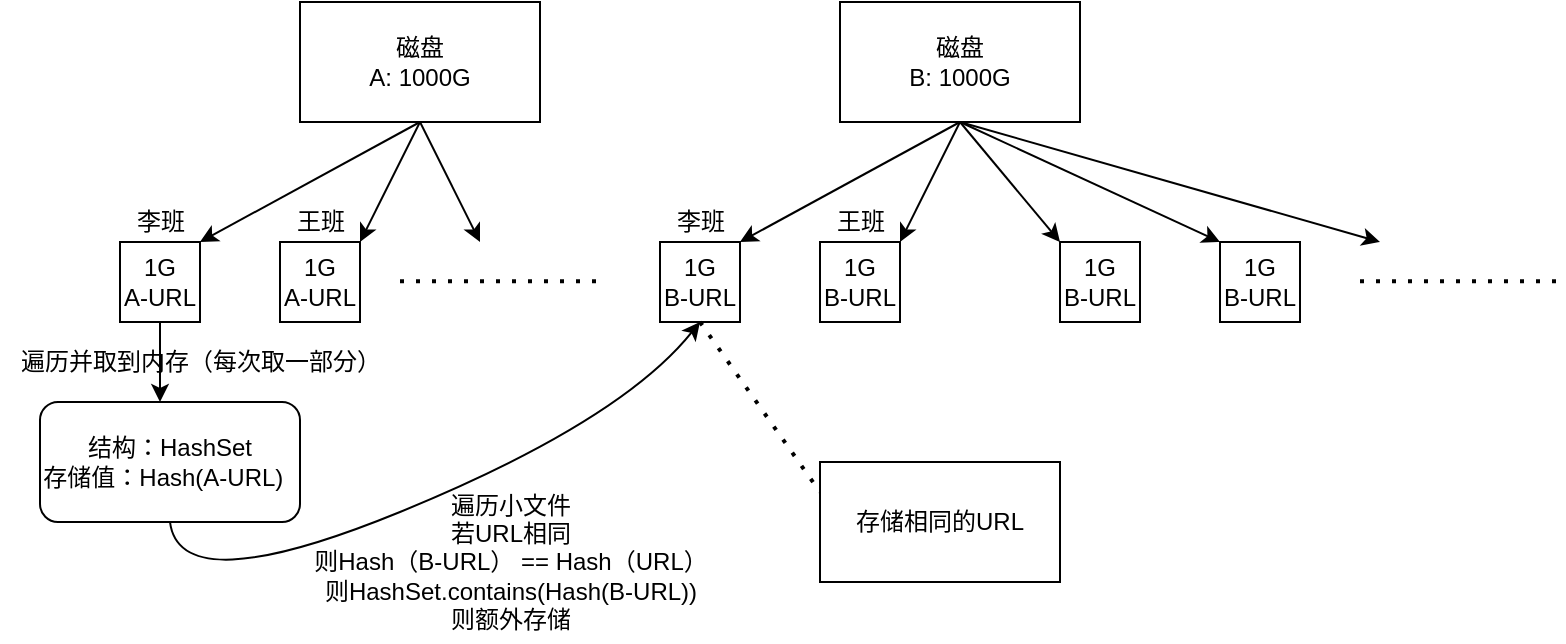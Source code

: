 <mxfile version="17.4.0" type="github">
  <diagram id="9XEyTHgFt5FnE1anenYQ" name="Page-1">
    <mxGraphModel dx="716" dy="383" grid="1" gridSize="10" guides="1" tooltips="1" connect="1" arrows="1" fold="1" page="1" pageScale="1" pageWidth="827" pageHeight="1169" math="0" shadow="0">
      <root>
        <mxCell id="0" />
        <mxCell id="1" parent="0" />
        <mxCell id="AT25fSFhyN4ObIOM5ABT-1" value="磁盘&lt;br&gt;A: 1000G" style="rounded=0;whiteSpace=wrap;html=1;" vertex="1" parent="1">
          <mxGeometry x="180" y="40" width="120" height="60" as="geometry" />
        </mxCell>
        <mxCell id="AT25fSFhyN4ObIOM5ABT-2" value="磁盘&lt;br&gt;B: 1000G" style="rounded=0;whiteSpace=wrap;html=1;" vertex="1" parent="1">
          <mxGeometry x="450" y="40" width="120" height="60" as="geometry" />
        </mxCell>
        <mxCell id="AT25fSFhyN4ObIOM5ABT-3" value="" style="endArrow=classic;html=1;rounded=0;exitX=0.5;exitY=1;exitDx=0;exitDy=0;" edge="1" parent="1" source="AT25fSFhyN4ObIOM5ABT-2">
          <mxGeometry width="50" height="50" relative="1" as="geometry">
            <mxPoint x="390" y="290" as="sourcePoint" />
            <mxPoint x="400" y="160" as="targetPoint" />
          </mxGeometry>
        </mxCell>
        <mxCell id="AT25fSFhyN4ObIOM5ABT-4" value="" style="endArrow=classic;html=1;rounded=0;exitX=0.5;exitY=1;exitDx=0;exitDy=0;" edge="1" parent="1">
          <mxGeometry width="50" height="50" relative="1" as="geometry">
            <mxPoint x="510" y="100" as="sourcePoint" />
            <mxPoint x="480" y="160" as="targetPoint" />
          </mxGeometry>
        </mxCell>
        <mxCell id="AT25fSFhyN4ObIOM5ABT-5" value="" style="endArrow=classic;html=1;rounded=0;exitX=0.5;exitY=1;exitDx=0;exitDy=0;" edge="1" parent="1" source="AT25fSFhyN4ObIOM5ABT-2">
          <mxGeometry width="50" height="50" relative="1" as="geometry">
            <mxPoint x="530" y="120" as="sourcePoint" />
            <mxPoint x="560" y="160" as="targetPoint" />
          </mxGeometry>
        </mxCell>
        <mxCell id="AT25fSFhyN4ObIOM5ABT-6" value="" style="endArrow=classic;html=1;rounded=0;" edge="1" parent="1">
          <mxGeometry width="50" height="50" relative="1" as="geometry">
            <mxPoint x="510" y="100" as="sourcePoint" />
            <mxPoint x="640" y="160" as="targetPoint" />
          </mxGeometry>
        </mxCell>
        <mxCell id="AT25fSFhyN4ObIOM5ABT-7" value="1G&lt;br&gt;B-URL" style="whiteSpace=wrap;html=1;aspect=fixed;" vertex="1" parent="1">
          <mxGeometry x="360" y="160" width="40" height="40" as="geometry" />
        </mxCell>
        <mxCell id="AT25fSFhyN4ObIOM5ABT-8" value="1G&lt;br&gt;B-URL" style="whiteSpace=wrap;html=1;aspect=fixed;" vertex="1" parent="1">
          <mxGeometry x="440" y="160" width="40" height="40" as="geometry" />
        </mxCell>
        <mxCell id="AT25fSFhyN4ObIOM5ABT-9" value="1G&lt;br&gt;B-URL" style="whiteSpace=wrap;html=1;aspect=fixed;" vertex="1" parent="1">
          <mxGeometry x="560" y="160" width="40" height="40" as="geometry" />
        </mxCell>
        <mxCell id="AT25fSFhyN4ObIOM5ABT-10" value="1G&lt;br&gt;B-URL" style="whiteSpace=wrap;html=1;aspect=fixed;" vertex="1" parent="1">
          <mxGeometry x="640" y="160" width="40" height="40" as="geometry" />
        </mxCell>
        <mxCell id="AT25fSFhyN4ObIOM5ABT-11" value="" style="endArrow=classic;html=1;rounded=0;" edge="1" parent="1">
          <mxGeometry width="50" height="50" relative="1" as="geometry">
            <mxPoint x="510" y="100" as="sourcePoint" />
            <mxPoint x="720" y="160" as="targetPoint" />
          </mxGeometry>
        </mxCell>
        <mxCell id="AT25fSFhyN4ObIOM5ABT-13" value="" style="endArrow=none;dashed=1;html=1;dashPattern=1 3;strokeWidth=2;rounded=0;" edge="1" parent="1">
          <mxGeometry width="50" height="50" relative="1" as="geometry">
            <mxPoint x="710" y="179.66" as="sourcePoint" />
            <mxPoint x="810" y="179.66" as="targetPoint" />
          </mxGeometry>
        </mxCell>
        <mxCell id="AT25fSFhyN4ObIOM5ABT-14" value="" style="endArrow=classic;html=1;rounded=0;exitX=0.5;exitY=1;exitDx=0;exitDy=0;" edge="1" parent="1">
          <mxGeometry width="50" height="50" relative="1" as="geometry">
            <mxPoint x="110.0" y="180.0" as="sourcePoint" />
            <mxPoint x="110" y="240" as="targetPoint" />
          </mxGeometry>
        </mxCell>
        <mxCell id="AT25fSFhyN4ObIOM5ABT-21" value="结构：HashSet&lt;br&gt;存储值：Hash(A-URL)&amp;nbsp;&amp;nbsp;" style="rounded=1;whiteSpace=wrap;html=1;" vertex="1" parent="1">
          <mxGeometry x="50" y="240" width="130" height="60" as="geometry" />
        </mxCell>
        <mxCell id="AT25fSFhyN4ObIOM5ABT-22" value="遍历并取到内存（每次取一部分）" style="text;html=1;align=center;verticalAlign=middle;resizable=0;points=[];autosize=1;strokeColor=none;fillColor=none;" vertex="1" parent="1">
          <mxGeometry x="30" y="210" width="200" height="20" as="geometry" />
        </mxCell>
        <mxCell id="AT25fSFhyN4ObIOM5ABT-27" value="" style="curved=1;endArrow=classic;html=1;rounded=0;exitX=0.5;exitY=1;exitDx=0;exitDy=0;" edge="1" parent="1" source="AT25fSFhyN4ObIOM5ABT-21">
          <mxGeometry width="50" height="50" relative="1" as="geometry">
            <mxPoint x="440" y="230" as="sourcePoint" />
            <mxPoint x="380" y="200" as="targetPoint" />
            <Array as="points">
              <mxPoint x="120" y="340" />
              <mxPoint x="340" y="250" />
            </Array>
          </mxGeometry>
        </mxCell>
        <mxCell id="AT25fSFhyN4ObIOM5ABT-28" value="遍历小文件&lt;br&gt;若URL相同&lt;br&gt;则Hash（B-URL） == Hash（URL）&lt;br&gt;则HashSet.contains(Hash(B-URL))&lt;br&gt;则额外存储" style="text;html=1;align=center;verticalAlign=middle;resizable=0;points=[];autosize=1;strokeColor=none;fillColor=none;" vertex="1" parent="1">
          <mxGeometry x="180" y="280" width="210" height="80" as="geometry" />
        </mxCell>
        <mxCell id="AT25fSFhyN4ObIOM5ABT-29" value="" style="endArrow=none;dashed=1;html=1;dashPattern=1 3;strokeWidth=2;rounded=0;entryX=0;entryY=0.25;entryDx=0;entryDy=0;exitX=0.5;exitY=1;exitDx=0;exitDy=0;" edge="1" parent="1" source="AT25fSFhyN4ObIOM5ABT-7" target="AT25fSFhyN4ObIOM5ABT-31">
          <mxGeometry width="50" height="50" relative="1" as="geometry">
            <mxPoint x="360" y="220" as="sourcePoint" />
            <mxPoint x="460" y="240" as="targetPoint" />
          </mxGeometry>
        </mxCell>
        <mxCell id="AT25fSFhyN4ObIOM5ABT-31" value="存储相同的URL&lt;br&gt;" style="rounded=0;whiteSpace=wrap;html=1;" vertex="1" parent="1">
          <mxGeometry x="440" y="270" width="120" height="60" as="geometry" />
        </mxCell>
        <mxCell id="AT25fSFhyN4ObIOM5ABT-38" value="" style="endArrow=classic;html=1;rounded=0;exitX=0.5;exitY=1;exitDx=0;exitDy=0;" edge="1" parent="1">
          <mxGeometry width="50" height="50" relative="1" as="geometry">
            <mxPoint x="240" y="100.0" as="sourcePoint" />
            <mxPoint x="130" y="160" as="targetPoint" />
          </mxGeometry>
        </mxCell>
        <mxCell id="AT25fSFhyN4ObIOM5ABT-39" value="" style="endArrow=classic;html=1;rounded=0;exitX=0.5;exitY=1;exitDx=0;exitDy=0;" edge="1" parent="1">
          <mxGeometry width="50" height="50" relative="1" as="geometry">
            <mxPoint x="240" y="100.0" as="sourcePoint" />
            <mxPoint x="210" y="160" as="targetPoint" />
          </mxGeometry>
        </mxCell>
        <mxCell id="AT25fSFhyN4ObIOM5ABT-40" value="1G&lt;br&gt;A-URL" style="whiteSpace=wrap;html=1;aspect=fixed;" vertex="1" parent="1">
          <mxGeometry x="90" y="160" width="40" height="40" as="geometry" />
        </mxCell>
        <mxCell id="AT25fSFhyN4ObIOM5ABT-41" value="1G&lt;br&gt;A-URL" style="whiteSpace=wrap;html=1;aspect=fixed;" vertex="1" parent="1">
          <mxGeometry x="170" y="160" width="40" height="40" as="geometry" />
        </mxCell>
        <mxCell id="AT25fSFhyN4ObIOM5ABT-42" value="" style="endArrow=classic;html=1;rounded=0;" edge="1" parent="1">
          <mxGeometry width="50" height="50" relative="1" as="geometry">
            <mxPoint x="240" y="100.0" as="sourcePoint" />
            <mxPoint x="270" y="160" as="targetPoint" />
          </mxGeometry>
        </mxCell>
        <mxCell id="AT25fSFhyN4ObIOM5ABT-43" value="" style="endArrow=none;dashed=1;html=1;dashPattern=1 3;strokeWidth=2;rounded=0;" edge="1" parent="1">
          <mxGeometry width="50" height="50" relative="1" as="geometry">
            <mxPoint x="230" y="179.66" as="sourcePoint" />
            <mxPoint x="330" y="179.66" as="targetPoint" />
          </mxGeometry>
        </mxCell>
        <mxCell id="AT25fSFhyN4ObIOM5ABT-44" value="李班" style="text;html=1;align=center;verticalAlign=middle;resizable=0;points=[];autosize=1;strokeColor=none;fillColor=none;" vertex="1" parent="1">
          <mxGeometry x="90" y="140" width="40" height="20" as="geometry" />
        </mxCell>
        <mxCell id="AT25fSFhyN4ObIOM5ABT-45" value="李班" style="text;html=1;align=center;verticalAlign=middle;resizable=0;points=[];autosize=1;strokeColor=none;fillColor=none;" vertex="1" parent="1">
          <mxGeometry x="360" y="140" width="40" height="20" as="geometry" />
        </mxCell>
        <mxCell id="AT25fSFhyN4ObIOM5ABT-46" value="王班" style="text;html=1;align=center;verticalAlign=middle;resizable=0;points=[];autosize=1;strokeColor=none;fillColor=none;" vertex="1" parent="1">
          <mxGeometry x="170" y="140" width="40" height="20" as="geometry" />
        </mxCell>
        <mxCell id="AT25fSFhyN4ObIOM5ABT-47" value="王班" style="text;html=1;align=center;verticalAlign=middle;resizable=0;points=[];autosize=1;strokeColor=none;fillColor=none;" vertex="1" parent="1">
          <mxGeometry x="440" y="140" width="40" height="20" as="geometry" />
        </mxCell>
      </root>
    </mxGraphModel>
  </diagram>
</mxfile>
